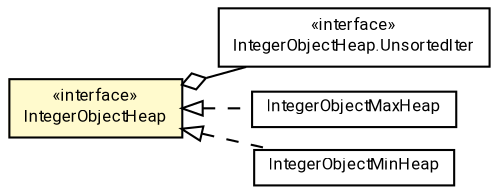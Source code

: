 #!/usr/local/bin/dot
#
# Class diagram 
# Generated by UMLGraph version R5_7_2-60-g0e99a6 (http://www.spinellis.gr/umlgraph/)
#

digraph G {
	graph [fontnames="svg"]
	edge [fontname="Roboto",fontsize=7,labelfontname="Roboto",labelfontsize=7,color="black"];
	node [fontname="Roboto",fontcolor="black",fontsize=8,shape=plaintext,margin=0,width=0,height=0];
	nodesep=0.15;
	ranksep=0.25;
	rankdir=LR;
	// de.lmu.ifi.dbs.elki.utilities.datastructures.heap.IntegerObjectHeap<V>
	c5427219 [label=<<table title="de.lmu.ifi.dbs.elki.utilities.datastructures.heap.IntegerObjectHeap" border="0" cellborder="1" cellspacing="0" cellpadding="2" bgcolor="lemonChiffon" href="IntegerObjectHeap.html" target="_parent">
		<tr><td><table border="0" cellspacing="0" cellpadding="1">
		<tr><td align="center" balign="center"> &#171;interface&#187; </td></tr>
		<tr><td align="center" balign="center"> <font face="Roboto">IntegerObjectHeap</font> </td></tr>
		</table></td></tr>
		</table>>, URL="IntegerObjectHeap.html"];
	// de.lmu.ifi.dbs.elki.utilities.datastructures.heap.IntegerObjectHeap.UnsortedIter<V>
	c5427220 [label=<<table title="de.lmu.ifi.dbs.elki.utilities.datastructures.heap.IntegerObjectHeap.UnsortedIter" border="0" cellborder="1" cellspacing="0" cellpadding="2" href="IntegerObjectHeap.UnsortedIter.html" target="_parent">
		<tr><td><table border="0" cellspacing="0" cellpadding="1">
		<tr><td align="center" balign="center"> &#171;interface&#187; </td></tr>
		<tr><td align="center" balign="center"> <font face="Roboto">IntegerObjectHeap.UnsortedIter</font> </td></tr>
		</table></td></tr>
		</table>>, URL="IntegerObjectHeap.UnsortedIter.html"];
	// de.lmu.ifi.dbs.elki.utilities.datastructures.heap.IntegerObjectMaxHeap<V>
	c5427227 [label=<<table title="de.lmu.ifi.dbs.elki.utilities.datastructures.heap.IntegerObjectMaxHeap" border="0" cellborder="1" cellspacing="0" cellpadding="2" href="IntegerObjectMaxHeap.html" target="_parent">
		<tr><td><table border="0" cellspacing="0" cellpadding="1">
		<tr><td align="center" balign="center"> <font face="Roboto">IntegerObjectMaxHeap</font> </td></tr>
		</table></td></tr>
		</table>>, URL="IntegerObjectMaxHeap.html"];
	// de.lmu.ifi.dbs.elki.utilities.datastructures.heap.IntegerObjectMinHeap<V>
	c5427239 [label=<<table title="de.lmu.ifi.dbs.elki.utilities.datastructures.heap.IntegerObjectMinHeap" border="0" cellborder="1" cellspacing="0" cellpadding="2" href="IntegerObjectMinHeap.html" target="_parent">
		<tr><td><table border="0" cellspacing="0" cellpadding="1">
		<tr><td align="center" balign="center"> <font face="Roboto">IntegerObjectMinHeap</font> </td></tr>
		</table></td></tr>
		</table>>, URL="IntegerObjectMinHeap.html"];
	// de.lmu.ifi.dbs.elki.utilities.datastructures.heap.IntegerObjectHeap<V> has de.lmu.ifi.dbs.elki.utilities.datastructures.heap.IntegerObjectHeap.UnsortedIter<V>
	c5427219 -> c5427220 [arrowhead=none,arrowtail=ediamond,dir=back,weight=4];
	// de.lmu.ifi.dbs.elki.utilities.datastructures.heap.IntegerObjectMaxHeap<V> implements de.lmu.ifi.dbs.elki.utilities.datastructures.heap.IntegerObjectHeap<V>
	c5427219 -> c5427227 [arrowtail=empty,style=dashed,dir=back,weight=9];
	// de.lmu.ifi.dbs.elki.utilities.datastructures.heap.IntegerObjectMinHeap<V> implements de.lmu.ifi.dbs.elki.utilities.datastructures.heap.IntegerObjectHeap<V>
	c5427219 -> c5427239 [arrowtail=empty,style=dashed,dir=back,weight=9];
}

